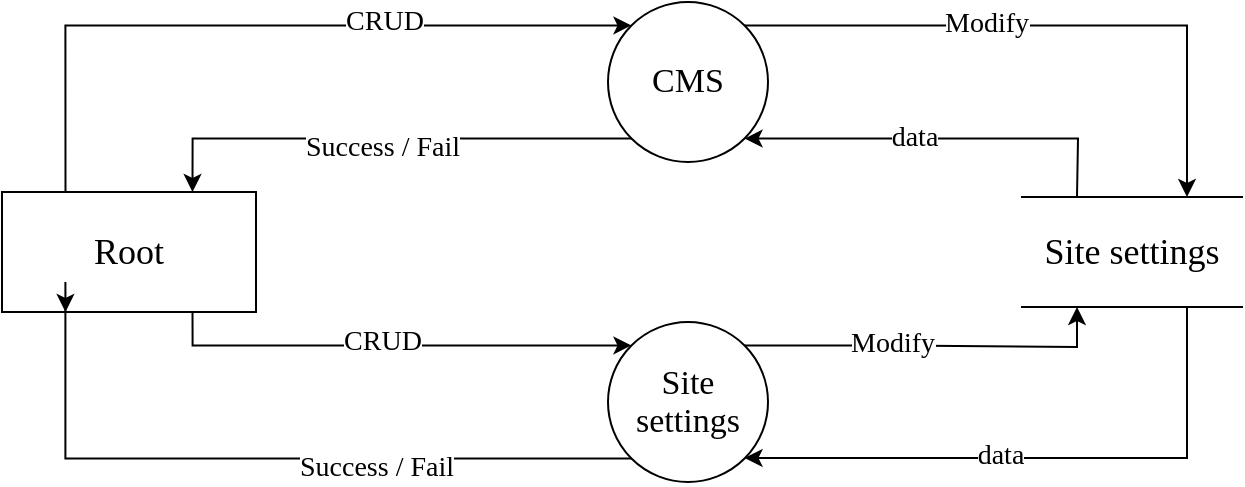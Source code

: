 <mxfile version="17.1.3" type="google"><diagram id="HeBkzXPH-GdMvk_lJBK_" name="Page-1"><mxGraphModel grid="1" gridSize="10" guides="1" tooltips="1" connect="1" arrows="1" page="1" fold="1" pageScale="1" pageWidth="827" pageHeight="1169" background="none" math="0" shadow="0"><root><mxCell id="0"/><mxCell id="1" parent="0"/><mxCell id="6l1TLSjAQP7HA2U_qRRk-19" value="" style="edgeStyle=orthogonalEdgeStyle;rounded=0;orthogonalLoop=1;jettySize=auto;html=1;fontFamily=Times New Roman;fontSize=16;entryX=0.25;entryY=1;entryDx=0;entryDy=0;exitX=1;exitY=0;exitDx=0;exitDy=0;" parent="1" edge="1"><mxGeometry relative="1" as="geometry"><mxPoint x="660" y="100" as="targetPoint"/></mxGeometry></mxCell><mxCell id="6l1TLSjAQP7HA2U_qRRk-21" style="edgeStyle=orthogonalEdgeStyle;rounded=0;orthogonalLoop=1;jettySize=auto;html=1;exitX=0.75;exitY=1;exitDx=0;exitDy=0;entryX=1;entryY=1;entryDx=0;entryDy=0;fontFamily=Times New Roman;fontSize=16;" parent="1" edge="1"><mxGeometry relative="1" as="geometry"><Array as="points"><mxPoint x="720" y="247"/></Array><mxPoint x="720" y="100" as="sourcePoint"/></mxGeometry></mxCell><mxCell id="ppLeph98q2jPRG6dnW5D-12" value="&lt;font style=&quot;font-size: 18px&quot;&gt;Root&lt;/font&gt;" style="rounded=0;whiteSpace=wrap;html=1;fontFamily=Times New Roman;" parent="1" vertex="1"><mxGeometry x="110" y="135" width="127" height="60" as="geometry"/></mxCell><mxCell id="ybVQCAMKLovBi2533NB--56" style="rounded=0;orthogonalLoop=1;jettySize=auto;html=1;fontSize=17;startArrow=none;startFill=0;endArrow=classic;endFill=1;exitX=0.75;exitY=1;exitDx=0;exitDy=0;edgeStyle=orthogonalEdgeStyle;entryX=0;entryY=0;entryDx=0;entryDy=0;fontFamily=Times New Roman;" parent="1" source="ppLeph98q2jPRG6dnW5D-12" target="ybVQCAMKLovBi2533NB--62" edge="1"><mxGeometry relative="1" as="geometry"><Array as="points"><mxPoint x="205" y="212"/></Array><mxPoint x="333" y="235" as="sourcePoint"/><mxPoint x="360" y="212" as="targetPoint"/></mxGeometry></mxCell><mxCell id="ybVQCAMKLovBi2533NB--57" value="CRUD" style="edgeLabel;html=1;align=center;verticalAlign=middle;resizable=0;points=[];fontSize=14;fontFamily=Times New Roman;" parent="ybVQCAMKLovBi2533NB--56" connectable="0" vertex="1"><mxGeometry x="0.862" y="2" relative="1" as="geometry"><mxPoint x="-109" as="offset"/></mxGeometry></mxCell><mxCell id="ybVQCAMKLovBi2533NB--58" style="edgeStyle=orthogonalEdgeStyle;rounded=0;orthogonalLoop=1;jettySize=auto;html=1;exitX=1;exitY=0;exitDx=0;exitDy=0;entryX=0.25;entryY=1;entryDx=0;entryDy=0;fontSize=17;startArrow=none;startFill=0;endArrow=classic;endFill=1;fontFamily=Times New Roman;" parent="1" source="ybVQCAMKLovBi2533NB--62" target="ybVQCAMKLovBi2533NB--85" edge="1"><mxGeometry relative="1" as="geometry"><mxPoint x="620" y="231.25" as="targetPoint"/></mxGeometry></mxCell><mxCell id="ybVQCAMKLovBi2533NB--59" value="Modify" style="edgeLabel;html=1;align=center;verticalAlign=middle;resizable=0;points=[];fontSize=14;fontFamily=Times New Roman;" parent="ybVQCAMKLovBi2533NB--58" connectable="0" vertex="1"><mxGeometry x="-0.217" y="1" relative="1" as="geometry"><mxPoint as="offset"/></mxGeometry></mxCell><mxCell id="ybVQCAMKLovBi2533NB--60" style="rounded=0;orthogonalLoop=1;jettySize=auto;html=1;exitX=0;exitY=1;exitDx=0;exitDy=0;fontSize=17;startArrow=none;startFill=0;endArrow=classic;endFill=1;entryX=0.25;entryY=1;entryDx=0;entryDy=0;edgeStyle=orthogonalEdgeStyle;fontFamily=Times New Roman;" parent="1" source="ybVQCAMKLovBi2533NB--62" target="ppLeph98q2jPRG6dnW5D-12" edge="1"><mxGeometry relative="1" as="geometry"><mxPoint x="333" y="255" as="targetPoint"/></mxGeometry></mxCell><mxCell id="ybVQCAMKLovBi2533NB--61" value="Success / Fail" style="edgeLabel;html=1;align=center;verticalAlign=middle;resizable=0;points=[];fontSize=14;fontFamily=Times New Roman;" parent="ybVQCAMKLovBi2533NB--60" connectable="0" vertex="1"><mxGeometry x="-0.863" y="2" relative="1" as="geometry"><mxPoint x="-101" y="2" as="offset"/></mxGeometry></mxCell><mxCell id="ybVQCAMKLovBi2533NB--62" value="&lt;p&gt;&lt;span style=&quot;line-height: 1.1&quot;&gt;&lt;font style=&quot;font-size: 17px&quot;&gt;Site settings&lt;/font&gt;&lt;/span&gt;&lt;/p&gt;" style="ellipse;whiteSpace=wrap;html=1;aspect=fixed;shadow=0;sketch=0;rotation=0;fontFamily=Times New Roman;" parent="1" vertex="1"><mxGeometry x="413" y="200" width="80" height="80" as="geometry"/></mxCell><mxCell id="ybVQCAMKLovBi2533NB--63" style="edgeStyle=elbowEdgeStyle;rounded=0;orthogonalLoop=1;jettySize=auto;html=1;exitX=0.75;exitY=1;exitDx=0;exitDy=0;entryX=1;entryY=1;entryDx=0;entryDy=0;fontSize=17;startArrow=none;startFill=0;endArrow=classic;endFill=1;elbow=vertical;fontFamily=Times New Roman;" parent="1" source="ybVQCAMKLovBi2533NB--85" target="ybVQCAMKLovBi2533NB--62" edge="1"><mxGeometry relative="1" as="geometry"><mxPoint x="620" y="258.75" as="sourcePoint"/><Array as="points"><mxPoint x="660" y="268"/></Array></mxGeometry></mxCell><mxCell id="ybVQCAMKLovBi2533NB--64" value="data" style="edgeLabel;html=1;align=center;verticalAlign=middle;resizable=0;points=[];fontSize=14;fontFamily=Times New Roman;" parent="ybVQCAMKLovBi2533NB--63" connectable="0" vertex="1"><mxGeometry x="0.137" y="-1" relative="1" as="geometry"><mxPoint as="offset"/></mxGeometry></mxCell><mxCell id="ybVQCAMKLovBi2533NB--76" style="rounded=0;orthogonalLoop=1;jettySize=auto;html=1;entryX=0;entryY=0;entryDx=0;entryDy=0;fontSize=17;startArrow=none;startFill=0;endArrow=classic;endFill=1;exitX=0.25;exitY=0;exitDx=0;exitDy=0;edgeStyle=orthogonalEdgeStyle;fontFamily=Times New Roman;" parent="1" source="ppLeph98q2jPRG6dnW5D-12" target="ybVQCAMKLovBi2533NB--82" edge="1"><mxGeometry relative="1" as="geometry"><Array as="points"><mxPoint x="142" y="52"/></Array><mxPoint x="333" y="97.5" as="sourcePoint"/></mxGeometry></mxCell><mxCell id="ybVQCAMKLovBi2533NB--77" value="CRUD" style="edgeLabel;html=1;align=center;verticalAlign=middle;resizable=0;points=[];fontSize=14;fontFamily=Times New Roman;" parent="ybVQCAMKLovBi2533NB--76" connectable="0" vertex="1"><mxGeometry x="0.862" y="2" relative="1" as="geometry"><mxPoint x="-99" as="offset"/></mxGeometry></mxCell><mxCell id="ybVQCAMKLovBi2533NB--78" style="edgeStyle=orthogonalEdgeStyle;rounded=0;orthogonalLoop=1;jettySize=auto;html=1;exitX=1;exitY=0;exitDx=0;exitDy=0;entryX=0.75;entryY=0;entryDx=0;entryDy=0;fontSize=17;startArrow=none;startFill=0;endArrow=classic;endFill=1;fontFamily=Times New Roman;" parent="1" source="ybVQCAMKLovBi2533NB--82" target="ybVQCAMKLovBi2533NB--85" edge="1"><mxGeometry relative="1" as="geometry"/></mxCell><mxCell id="ybVQCAMKLovBi2533NB--79" value="Modify" style="edgeLabel;html=1;align=center;verticalAlign=middle;resizable=0;points=[];fontSize=14;fontFamily=Times New Roman;" parent="ybVQCAMKLovBi2533NB--78" connectable="0" vertex="1"><mxGeometry x="-0.217" y="1" relative="1" as="geometry"><mxPoint as="offset"/></mxGeometry></mxCell><mxCell id="ybVQCAMKLovBi2533NB--80" style="rounded=0;orthogonalLoop=1;jettySize=auto;html=1;exitX=0;exitY=1;exitDx=0;exitDy=0;fontSize=17;startArrow=none;startFill=0;endArrow=classic;endFill=1;entryX=0.75;entryY=0;entryDx=0;entryDy=0;edgeStyle=orthogonalEdgeStyle;fontFamily=Times New Roman;" parent="1" source="ybVQCAMKLovBi2533NB--82" target="ppLeph98q2jPRG6dnW5D-12" edge="1"><mxGeometry relative="1" as="geometry"><mxPoint x="333" y="117.5" as="targetPoint"/></mxGeometry></mxCell><mxCell id="ybVQCAMKLovBi2533NB--81" value="Success / Fail" style="edgeLabel;html=1;align=center;verticalAlign=middle;resizable=0;points=[];fontSize=14;fontFamily=Times New Roman;" parent="ybVQCAMKLovBi2533NB--80" connectable="0" vertex="1"><mxGeometry x="-0.863" y="2" relative="1" as="geometry"><mxPoint x="-108" y="2" as="offset"/></mxGeometry></mxCell><mxCell id="ybVQCAMKLovBi2533NB--82" value="&lt;p&gt;&lt;span style=&quot;line-height: 1.1&quot;&gt;&lt;font style=&quot;font-size: 17px&quot;&gt;CMS&lt;/font&gt;&lt;/span&gt;&lt;/p&gt;" style="ellipse;whiteSpace=wrap;html=1;aspect=fixed;shadow=0;sketch=0;rotation=0;fontFamily=Times New Roman;" parent="1" vertex="1"><mxGeometry x="413" y="40" width="80" height="80" as="geometry"/></mxCell><mxCell id="ybVQCAMKLovBi2533NB--83" style="rounded=0;orthogonalLoop=1;jettySize=auto;html=1;exitX=0.25;exitY=0;exitDx=0;exitDy=0;entryX=1;entryY=1;entryDx=0;entryDy=0;fontSize=17;startArrow=none;startFill=0;endArrow=classic;endFill=1;edgeStyle=elbowEdgeStyle;fontFamily=Times New Roman;" parent="1" source="ybVQCAMKLovBi2533NB--85" target="ybVQCAMKLovBi2533NB--82" edge="1"><mxGeometry relative="1" as="geometry"><Array as="points"><mxPoint x="648" y="130"/></Array></mxGeometry></mxCell><mxCell id="ybVQCAMKLovBi2533NB--84" value="data" style="edgeLabel;html=1;align=center;verticalAlign=middle;resizable=0;points=[];fontSize=14;fontFamily=Times New Roman;" parent="ybVQCAMKLovBi2533NB--83" connectable="0" vertex="1"><mxGeometry x="0.137" y="-1" relative="1" as="geometry"><mxPoint as="offset"/></mxGeometry></mxCell><mxCell id="ybVQCAMKLovBi2533NB--85" value="&lt;font style=&quot;font-size: 18px&quot;&gt;Site settings&lt;/font&gt;" style="shape=partialRectangle;whiteSpace=wrap;html=1;left=0;right=0;fillColor=default;rounded=0;shadow=0;glass=0;sketch=0;fontFamily=Times New Roman;fontSize=16;gradientColor=none;" parent="1" vertex="1"><mxGeometry x="620" y="137.5" width="110" height="55" as="geometry"/></mxCell></root></mxGraphModel></diagram></mxfile>